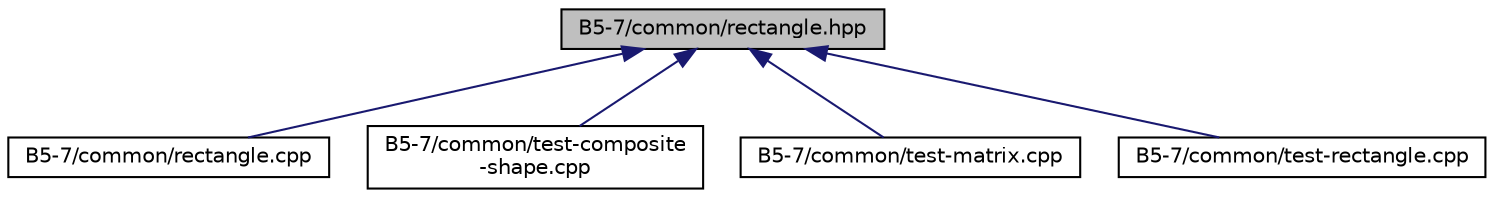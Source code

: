 digraph "B5-7/common/rectangle.hpp"
{
 // LATEX_PDF_SIZE
  edge [fontname="Helvetica",fontsize="10",labelfontname="Helvetica",labelfontsize="10"];
  node [fontname="Helvetica",fontsize="10",shape=record];
  Node1 [label="B5-7/common/rectangle.hpp",height=0.2,width=0.4,color="black", fillcolor="grey75", style="filled", fontcolor="black",tooltip=" "];
  Node1 -> Node2 [dir="back",color="midnightblue",fontsize="10",style="solid",fontname="Helvetica"];
  Node2 [label="B5-7/common/rectangle.cpp",height=0.2,width=0.4,color="black", fillcolor="white", style="filled",URL="$rectangle_8cpp.html",tooltip=" "];
  Node1 -> Node3 [dir="back",color="midnightblue",fontsize="10",style="solid",fontname="Helvetica"];
  Node3 [label="B5-7/common/test-composite\l-shape.cpp",height=0.2,width=0.4,color="black", fillcolor="white", style="filled",URL="$test-composite-shape_8cpp.html",tooltip=" "];
  Node1 -> Node4 [dir="back",color="midnightblue",fontsize="10",style="solid",fontname="Helvetica"];
  Node4 [label="B5-7/common/test-matrix.cpp",height=0.2,width=0.4,color="black", fillcolor="white", style="filled",URL="$test-matrix_8cpp.html",tooltip=" "];
  Node1 -> Node5 [dir="back",color="midnightblue",fontsize="10",style="solid",fontname="Helvetica"];
  Node5 [label="B5-7/common/test-rectangle.cpp",height=0.2,width=0.4,color="black", fillcolor="white", style="filled",URL="$test-rectangle_8cpp.html",tooltip=" "];
}

